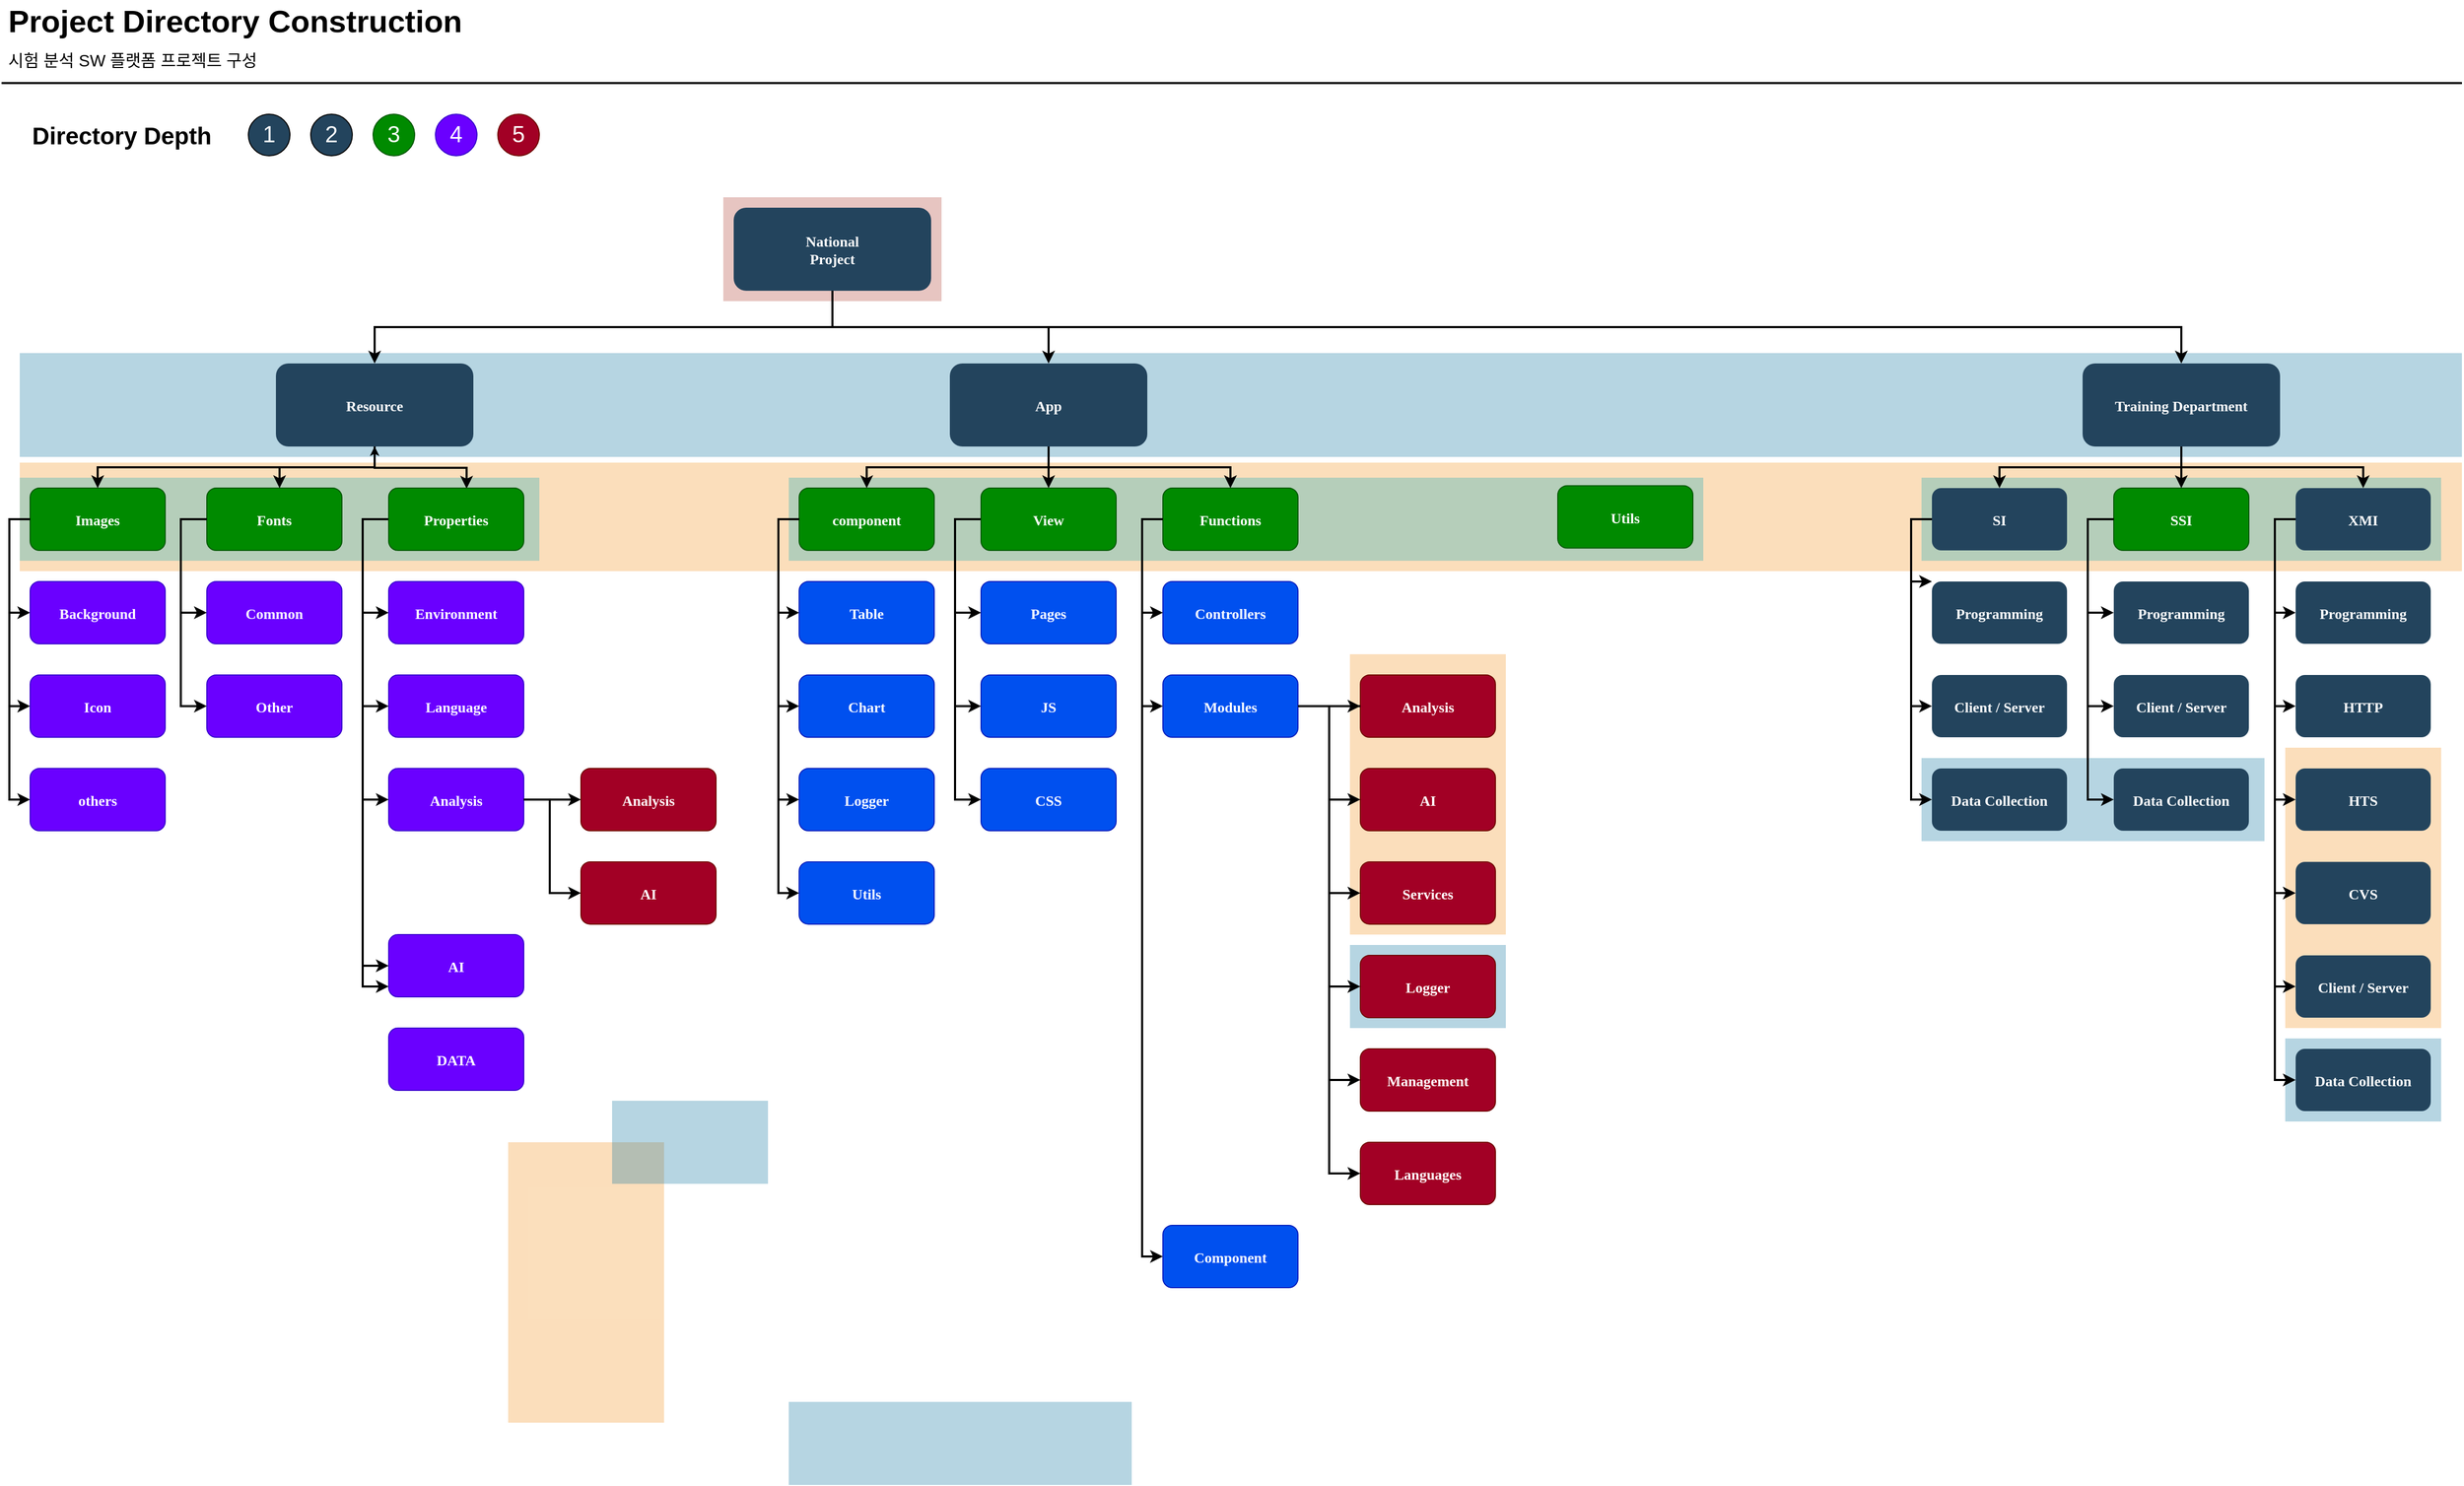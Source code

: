<mxfile version="13.6.6" type="github">
  <diagram name="Page-1" id="2c0d36ab-eaac-3732-788b-9136903baeff">
    <mxGraphModel dx="1673" dy="934" grid="1" gridSize="10" guides="1" tooltips="1" connect="1" arrows="1" fold="1" page="1" pageScale="1.5" pageWidth="1654" pageHeight="1169" background="#ffffff" math="0" shadow="0">
      <root>
        <mxCell id="0" />
        <mxCell id="1" parent="0" />
        <mxCell id="123" value="" style="fillColor=#AE4132;strokeColor=none;opacity=30;" parent="1" vertex="1">
          <mxGeometry x="747" y="210.0" width="210" height="100.0" as="geometry" />
        </mxCell>
        <mxCell id="122" value="" style="fillColor=#10739E;strokeColor=none;opacity=30;" parent="1" vertex="1">
          <mxGeometry x="70" y="360" width="2350" height="100" as="geometry" />
        </mxCell>
        <mxCell id="121" value="" style="fillColor=#F2931E;strokeColor=none;opacity=30;" parent="1" vertex="1">
          <mxGeometry x="2250" y="740" width="150" height="270" as="geometry" />
        </mxCell>
        <mxCell id="119" value="" style="fillColor=#F2931E;strokeColor=none;opacity=30;" parent="1" vertex="1">
          <mxGeometry x="1350" y="650" width="150" height="270" as="geometry" />
        </mxCell>
        <mxCell id="117" value="" style="fillColor=#F2931E;strokeColor=none;opacity=30;" parent="1" vertex="1">
          <mxGeometry x="70" y="465.5" width="2350" height="104.5" as="geometry" />
        </mxCell>
        <mxCell id="116" value="" style="fillColor=#10739E;strokeColor=none;opacity=30;" parent="1" vertex="1">
          <mxGeometry x="2250" y="1020.0" width="150" height="80" as="geometry" />
        </mxCell>
        <mxCell id="115" value="" style="fillColor=#10739E;strokeColor=none;opacity=30;" parent="1" vertex="1">
          <mxGeometry x="1900" y="750" width="330" height="80" as="geometry" />
        </mxCell>
        <mxCell id="114" value="" style="fillColor=#10739E;strokeColor=none;opacity=30;" parent="1" vertex="1">
          <mxGeometry x="1350" y="930.0" width="150" height="80" as="geometry" />
        </mxCell>
        <mxCell id="113" value="" style="fillColor=#10739E;strokeColor=none;opacity=30;" parent="1" vertex="1">
          <mxGeometry x="810" y="1370" width="330.0" height="80" as="geometry" />
        </mxCell>
        <mxCell id="110" value="" style="fillColor=#12AAB5;strokeColor=none;opacity=30;" parent="1" vertex="1">
          <mxGeometry x="1900" y="480.0" width="500" height="80" as="geometry" />
        </mxCell>
        <mxCell id="109" value="" style="fillColor=#12AAB5;strokeColor=none;opacity=30;" parent="1" vertex="1">
          <mxGeometry x="810" y="480" width="880" height="80" as="geometry" />
        </mxCell>
        <mxCell id="2" value="National&#xa;Project" style="rounded=1;gradientColor=none;strokeColor=none;fontStyle=1;fontFamily=Tahoma;fontSize=14;fillColor=#23445D;fontColor=#FFFFFF;" parent="1" vertex="1">
          <mxGeometry x="757" y="220" width="190" height="80" as="geometry" />
        </mxCell>
        <mxCell id="4" value="Training Department" style="rounded=1;gradientColor=none;strokeColor=none;fontColor=#FFFFFF;fontStyle=1;fontFamily=Tahoma;fontSize=14;fillColor=#23445D;" parent="1" vertex="1">
          <mxGeometry x="2055" y="370" width="190" height="80" as="geometry" />
        </mxCell>
        <mxCell id="9" value="" style="edgeStyle=elbowEdgeStyle;elbow=vertical;strokeWidth=2;rounded=0" parent="1" source="2" target="4" edge="1">
          <mxGeometry x="337" y="250" width="100" height="100" as="geometry">
            <mxPoint x="337" y="350" as="sourcePoint" />
            <mxPoint x="437" y="250" as="targetPoint" />
          </mxGeometry>
        </mxCell>
        <mxCell id="12" value="App" style="rounded=1;gradientColor=none;strokeColor=none;fontColor=#FFFFFF;fontStyle=1;fontFamily=Tahoma;fontSize=14;fillColor=#23445D;" parent="1" vertex="1">
          <mxGeometry x="965.0" y="370" width="190" height="80" as="geometry" />
        </mxCell>
        <mxCell id="25" value="component" style="rounded=1;fillColor=#23445D;gradientColor=none;strokeColor=none;fontColor=#FFFFFF;fontStyle=1;fontFamily=Tahoma;fontSize=14" parent="1" vertex="1">
          <mxGeometry x="820" y="490" width="130" height="60" as="geometry" />
        </mxCell>
        <mxCell id="26" value="Table" style="rounded=1;fillColor=#0050ef;strokeColor=#001DBC;fontColor=#ffffff;fontStyle=1;fontFamily=Tahoma;fontSize=14" parent="1" vertex="1">
          <mxGeometry x="820" y="580" width="130" height="60" as="geometry" />
        </mxCell>
        <mxCell id="27" value="Chart" style="rounded=1;fillColor=#0050ef;strokeColor=#001DBC;fontColor=#ffffff;fontStyle=1;fontFamily=Tahoma;fontSize=14" parent="1" vertex="1">
          <mxGeometry x="820" y="670" width="130" height="60" as="geometry" />
        </mxCell>
        <mxCell id="28" value="Logger" style="rounded=1;fillColor=#0050ef;strokeColor=#001DBC;fontColor=#ffffff;fontStyle=1;fontFamily=Tahoma;fontSize=14" parent="1" vertex="1">
          <mxGeometry x="820" y="760" width="130" height="60" as="geometry" />
        </mxCell>
        <mxCell id="29" value="View" style="rounded=1;fillColor=#23445D;gradientColor=none;strokeColor=none;fontColor=#FFFFFF;fontStyle=1;fontFamily=Tahoma;fontSize=14" parent="1" vertex="1">
          <mxGeometry x="995" y="490" width="130" height="60" as="geometry" />
        </mxCell>
        <mxCell id="30" value="Pages" style="rounded=1;fillColor=#0050ef;strokeColor=#001DBC;fontColor=#ffffff;fontStyle=1;fontFamily=Tahoma;fontSize=14" parent="1" vertex="1">
          <mxGeometry x="995" y="580" width="130" height="60" as="geometry" />
        </mxCell>
        <mxCell id="31" value="JS" style="rounded=1;fillColor=#0050ef;strokeColor=#001DBC;fontColor=#ffffff;fontStyle=1;fontFamily=Tahoma;fontSize=14" parent="1" vertex="1">
          <mxGeometry x="995" y="670" width="130" height="60" as="geometry" />
        </mxCell>
        <mxCell id="32" value="CSS" style="rounded=1;fillColor=#0050ef;strokeColor=#001DBC;fontColor=#ffffff;fontStyle=1;fontFamily=Tahoma;fontSize=14" parent="1" vertex="1">
          <mxGeometry x="995" y="760" width="130" height="60" as="geometry" />
        </mxCell>
        <mxCell id="33" value="Functions" style="rounded=1;fillColor=#23445D;gradientColor=none;strokeColor=none;fontColor=#FFFFFF;fontStyle=1;fontFamily=Tahoma;fontSize=14" parent="1" vertex="1">
          <mxGeometry x="1170" y="490" width="130" height="60" as="geometry" />
        </mxCell>
        <mxCell id="34" value="Controllers" style="rounded=1;fillColor=#0050ef;strokeColor=#001DBC;fontColor=#ffffff;fontStyle=1;fontFamily=Tahoma;fontSize=14" parent="1" vertex="1">
          <mxGeometry x="1170" y="580" width="130" height="60" as="geometry" />
        </mxCell>
        <mxCell id="35" value="Modules" style="rounded=1;fillColor=#0050ef;strokeColor=#001DBC;fontColor=#ffffff;fontStyle=1;fontFamily=Tahoma;fontSize=14" parent="1" vertex="1">
          <mxGeometry x="1170" y="670" width="130" height="60" as="geometry" />
        </mxCell>
        <mxCell id="44" value="SI" style="rounded=1;fillColor=#23445D;gradientColor=none;strokeColor=none;fontColor=#FFFFFF;fontStyle=1;fontFamily=Tahoma;fontSize=14" parent="1" vertex="1">
          <mxGeometry x="1910" y="490.0" width="130" height="60" as="geometry" />
        </mxCell>
        <mxCell id="45" value="Programming" style="rounded=1;fillColor=#23445D;gradientColor=none;strokeColor=none;fontColor=#FFFFFF;fontStyle=1;fontFamily=Tahoma;fontSize=14" parent="1" vertex="1">
          <mxGeometry x="1910" y="580" width="130" height="60" as="geometry" />
        </mxCell>
        <mxCell id="46" value="Client / Server" style="rounded=1;fillColor=#23445D;gradientColor=none;strokeColor=none;fontColor=#FFFFFF;fontStyle=1;fontFamily=Tahoma;fontSize=14" parent="1" vertex="1">
          <mxGeometry x="1910" y="670" width="130" height="60" as="geometry" />
        </mxCell>
        <mxCell id="47" value="Data Collection" style="rounded=1;fillColor=#23445D;gradientColor=none;strokeColor=none;fontColor=#FFFFFF;fontStyle=1;fontFamily=Tahoma;fontSize=14" parent="1" vertex="1">
          <mxGeometry x="1910" y="760.0" width="130" height="60" as="geometry" />
        </mxCell>
        <mxCell id="48" value="SSI" style="rounded=1;fillColor=#008a00;strokeColor=#005700;fontColor=#ffffff;fontStyle=1;fontFamily=Tahoma;fontSize=14" parent="1" vertex="1">
          <mxGeometry x="2085" y="490.0" width="130" height="60" as="geometry" />
        </mxCell>
        <mxCell id="49" value="Programming" style="rounded=1;fillColor=#23445D;gradientColor=none;strokeColor=none;fontColor=#FFFFFF;fontStyle=1;fontFamily=Tahoma;fontSize=14" parent="1" vertex="1">
          <mxGeometry x="2085" y="580" width="130" height="60" as="geometry" />
        </mxCell>
        <mxCell id="50" value="Client / Server" style="rounded=1;fillColor=#23445D;gradientColor=none;strokeColor=none;fontColor=#FFFFFF;fontStyle=1;fontFamily=Tahoma;fontSize=14" parent="1" vertex="1">
          <mxGeometry x="2085" y="670" width="130" height="60" as="geometry" />
        </mxCell>
        <mxCell id="51" value="Data Collection" style="rounded=1;fillColor=#23445D;gradientColor=none;strokeColor=none;fontColor=#FFFFFF;fontStyle=1;fontFamily=Tahoma;fontSize=14" parent="1" vertex="1">
          <mxGeometry x="2085" y="760.0" width="130" height="60" as="geometry" />
        </mxCell>
        <mxCell id="52" value="XMI" style="rounded=1;fillColor=#23445D;gradientColor=none;strokeColor=none;fontColor=#FFFFFF;fontStyle=1;fontFamily=Tahoma;fontSize=14" parent="1" vertex="1">
          <mxGeometry x="2260" y="490.0" width="130" height="60" as="geometry" />
        </mxCell>
        <mxCell id="53" value="Programming" style="rounded=1;fillColor=#23445D;gradientColor=none;strokeColor=none;fontColor=#FFFFFF;fontStyle=1;fontFamily=Tahoma;fontSize=14" parent="1" vertex="1">
          <mxGeometry x="2260" y="580" width="130" height="60" as="geometry" />
        </mxCell>
        <mxCell id="54" value="HTTP" style="rounded=1;fillColor=#23445D;gradientColor=none;strokeColor=none;fontColor=#FFFFFF;fontStyle=1;fontFamily=Tahoma;fontSize=14" parent="1" vertex="1">
          <mxGeometry x="2260" y="670" width="130" height="60" as="geometry" />
        </mxCell>
        <mxCell id="55" value="HTS" style="rounded=1;fillColor=#23445D;gradientColor=none;strokeColor=none;fontColor=#FFFFFF;fontStyle=1;fontFamily=Tahoma;fontSize=14" parent="1" vertex="1">
          <mxGeometry x="2260" y="760.0" width="130" height="60" as="geometry" />
        </mxCell>
        <mxCell id="56" value="CVS" style="rounded=1;fillColor=#23445D;gradientColor=none;strokeColor=none;fontColor=#FFFFFF;fontStyle=1;fontFamily=Tahoma;fontSize=14" parent="1" vertex="1">
          <mxGeometry x="2260" y="850.0" width="130" height="60" as="geometry" />
        </mxCell>
        <mxCell id="57" value="Client / Server" style="rounded=1;fillColor=#23445D;gradientColor=none;strokeColor=none;fontColor=#FFFFFF;fontStyle=1;fontFamily=Tahoma;fontSize=14" parent="1" vertex="1">
          <mxGeometry x="2260" y="940.0" width="130" height="60" as="geometry" />
        </mxCell>
        <mxCell id="58" value="Data Collection" style="rounded=1;fillColor=#23445D;gradientColor=none;strokeColor=none;fontColor=#FFFFFF;fontStyle=1;fontFamily=Tahoma;fontSize=14" parent="1" vertex="1">
          <mxGeometry x="2260" y="1030" width="130" height="60" as="geometry" />
        </mxCell>
        <mxCell id="59" value="" style="edgeStyle=elbowEdgeStyle;elbow=vertical;strokeWidth=2;rounded=0" parent="1" source="2" target="12" edge="1">
          <mxGeometry x="347" y="260" width="100" height="100" as="geometry">
            <mxPoint x="862.0" y="310" as="sourcePoint" />
            <mxPoint x="1467.0" y="380" as="targetPoint" />
          </mxGeometry>
        </mxCell>
        <mxCell id="61" value="" style="edgeStyle=elbowEdgeStyle;elbow=vertical;strokeWidth=2;rounded=0;entryX=0.5;entryY=0;entryDx=0;entryDy=0;" parent="1" source="2" target="VNOOyDUHC6UwMGlSPUmM-139" edge="1">
          <mxGeometry x="-23" y="170" width="100" height="100" as="geometry">
            <mxPoint x="-23" y="270" as="sourcePoint" />
            <mxPoint x="202" y="370" as="targetPoint" />
          </mxGeometry>
        </mxCell>
        <mxCell id="71" value="" style="edgeStyle=elbowEdgeStyle;elbow=horizontal;strokeWidth=2;rounded=0" parent="1" source="VNOOyDUHC6UwMGlSPUmM-197" target="27" edge="1">
          <mxGeometry x="380" y="170" width="100" height="100" as="geometry">
            <mxPoint x="380" y="270" as="sourcePoint" />
            <mxPoint x="480" y="170" as="targetPoint" />
            <Array as="points">
              <mxPoint x="800" y="610" />
              <mxPoint x="800" y="630" />
              <mxPoint x="790" y="630" />
              <mxPoint x="800" y="610" />
            </Array>
          </mxGeometry>
        </mxCell>
        <mxCell id="72" value="" style="edgeStyle=elbowEdgeStyle;elbow=horizontal;strokeWidth=2;rounded=0" parent="1" source="25" target="28" edge="1">
          <mxGeometry x="380" y="170" width="100" height="100" as="geometry">
            <mxPoint x="380" y="270" as="sourcePoint" />
            <mxPoint x="480" y="170" as="targetPoint" />
            <Array as="points">
              <mxPoint x="800" y="660" />
              <mxPoint x="800" y="650" />
            </Array>
          </mxGeometry>
        </mxCell>
        <mxCell id="73" value="" style="edgeStyle=elbowEdgeStyle;elbow=horizontal;strokeWidth=2;rounded=0" parent="1" source="29" target="30" edge="1">
          <mxGeometry x="380" y="170" width="100" height="100" as="geometry">
            <mxPoint x="380" y="270" as="sourcePoint" />
            <mxPoint x="480" y="170" as="targetPoint" />
            <Array as="points">
              <mxPoint x="970" y="570" />
            </Array>
          </mxGeometry>
        </mxCell>
        <mxCell id="74" value="" style="edgeStyle=elbowEdgeStyle;elbow=horizontal;strokeWidth=2;rounded=0" parent="1" source="29" target="31" edge="1">
          <mxGeometry x="380" y="170" width="100" height="100" as="geometry">
            <mxPoint x="380" y="270" as="sourcePoint" />
            <mxPoint x="480" y="170" as="targetPoint" />
            <Array as="points">
              <mxPoint x="970" y="610" />
            </Array>
          </mxGeometry>
        </mxCell>
        <mxCell id="75" value="" style="edgeStyle=elbowEdgeStyle;elbow=horizontal;strokeWidth=2;rounded=0" parent="1" source="29" target="32" edge="1">
          <mxGeometry x="380" y="170" width="100" height="100" as="geometry">
            <mxPoint x="380" y="270" as="sourcePoint" />
            <mxPoint x="480" y="170" as="targetPoint" />
            <Array as="points">
              <mxPoint x="970" y="650" />
            </Array>
          </mxGeometry>
        </mxCell>
        <mxCell id="76" value="" style="edgeStyle=elbowEdgeStyle;elbow=horizontal;strokeWidth=2;rounded=0" parent="1" source="33" target="34" edge="1">
          <mxGeometry x="380" y="170" width="100" height="100" as="geometry">
            <mxPoint x="380" y="270" as="sourcePoint" />
            <mxPoint x="480" y="170" as="targetPoint" />
            <Array as="points">
              <mxPoint x="1150" y="570" />
            </Array>
          </mxGeometry>
        </mxCell>
        <mxCell id="77" value="" style="edgeStyle=elbowEdgeStyle;elbow=horizontal;strokeWidth=2;rounded=0" parent="1" source="33" target="35" edge="1">
          <mxGeometry x="380" y="170" width="100" height="100" as="geometry">
            <mxPoint x="380" y="270" as="sourcePoint" />
            <mxPoint x="480" y="170" as="targetPoint" />
            <Array as="points">
              <mxPoint x="1150" y="610" />
            </Array>
          </mxGeometry>
        </mxCell>
        <mxCell id="84" value="" style="edgeStyle=elbowEdgeStyle;elbow=horizontal;strokeWidth=2;rounded=0" parent="1" source="44" target="45" edge="1">
          <mxGeometry x="670" y="170" width="100" height="100" as="geometry">
            <mxPoint x="670" y="270" as="sourcePoint" />
            <mxPoint x="770" y="170" as="targetPoint" />
            <Array as="points">
              <mxPoint x="1890" y="580" />
            </Array>
          </mxGeometry>
        </mxCell>
        <mxCell id="85" value="" style="edgeStyle=elbowEdgeStyle;elbow=horizontal;strokeWidth=2;rounded=0" parent="1" source="44" target="46" edge="1">
          <mxGeometry x="670" y="170" width="100" height="100" as="geometry">
            <mxPoint x="670" y="270" as="sourcePoint" />
            <mxPoint x="770" y="170" as="targetPoint" />
            <Array as="points">
              <mxPoint x="1890" y="610" />
            </Array>
          </mxGeometry>
        </mxCell>
        <mxCell id="86" value="" style="edgeStyle=elbowEdgeStyle;elbow=horizontal;strokeWidth=2;rounded=0" parent="1" source="44" target="47" edge="1">
          <mxGeometry x="670" y="170" width="100" height="100" as="geometry">
            <mxPoint x="670" y="270" as="sourcePoint" />
            <mxPoint x="770" y="170" as="targetPoint" />
            <Array as="points">
              <mxPoint x="1890" y="660" />
            </Array>
          </mxGeometry>
        </mxCell>
        <mxCell id="87" value="" style="edgeStyle=elbowEdgeStyle;elbow=horizontal;strokeWidth=2;rounded=0" parent="1" source="48" target="49" edge="1">
          <mxGeometry x="670" y="170" width="100" height="100" as="geometry">
            <mxPoint x="670" y="270" as="sourcePoint" />
            <mxPoint x="770" y="170" as="targetPoint" />
            <Array as="points">
              <mxPoint x="2060" y="570" />
            </Array>
          </mxGeometry>
        </mxCell>
        <mxCell id="88" value="" style="edgeStyle=elbowEdgeStyle;elbow=horizontal;strokeWidth=2;rounded=0" parent="1" source="48" target="50" edge="1">
          <mxGeometry x="670" y="170" width="100" height="100" as="geometry">
            <mxPoint x="670" y="270" as="sourcePoint" />
            <mxPoint x="770" y="170" as="targetPoint" />
            <Array as="points">
              <mxPoint x="2060" y="630" />
            </Array>
          </mxGeometry>
        </mxCell>
        <mxCell id="89" value="" style="edgeStyle=elbowEdgeStyle;elbow=horizontal;strokeWidth=2;rounded=0" parent="1" source="48" target="51" edge="1">
          <mxGeometry x="670" y="170" width="100" height="100" as="geometry">
            <mxPoint x="670" y="270" as="sourcePoint" />
            <mxPoint x="770" y="170" as="targetPoint" />
            <Array as="points">
              <mxPoint x="2060" y="660" />
            </Array>
          </mxGeometry>
        </mxCell>
        <mxCell id="90" value="" style="edgeStyle=elbowEdgeStyle;elbow=horizontal;strokeWidth=2;rounded=0" parent="1" source="52" target="53" edge="1">
          <mxGeometry x="670" y="170" width="100" height="100" as="geometry">
            <mxPoint x="670" y="270" as="sourcePoint" />
            <mxPoint x="770" y="170" as="targetPoint" />
            <Array as="points">
              <mxPoint x="2240" y="570" />
            </Array>
          </mxGeometry>
        </mxCell>
        <mxCell id="91" value="" style="edgeStyle=elbowEdgeStyle;elbow=horizontal;strokeWidth=2;rounded=0" parent="1" source="52" target="54" edge="1">
          <mxGeometry x="670" y="170" width="100" height="100" as="geometry">
            <mxPoint x="670" y="270" as="sourcePoint" />
            <mxPoint x="770" y="170" as="targetPoint" />
            <Array as="points">
              <mxPoint x="2240" y="610" />
            </Array>
          </mxGeometry>
        </mxCell>
        <mxCell id="92" value="" style="edgeStyle=elbowEdgeStyle;elbow=horizontal;strokeWidth=2;rounded=0" parent="1" source="52" target="55" edge="1">
          <mxGeometry x="670" y="170" width="100" height="100" as="geometry">
            <mxPoint x="670" y="270" as="sourcePoint" />
            <mxPoint x="770" y="170" as="targetPoint" />
            <Array as="points">
              <mxPoint x="2240" y="660" />
            </Array>
          </mxGeometry>
        </mxCell>
        <mxCell id="93" value="" style="edgeStyle=elbowEdgeStyle;elbow=horizontal;strokeWidth=2;rounded=0" parent="1" source="52" target="56" edge="1">
          <mxGeometry x="670" y="170" width="100" height="100" as="geometry">
            <mxPoint x="670" y="270" as="sourcePoint" />
            <mxPoint x="770" y="170" as="targetPoint" />
            <Array as="points">
              <mxPoint x="2240" y="710" />
            </Array>
          </mxGeometry>
        </mxCell>
        <mxCell id="94" value="" style="edgeStyle=elbowEdgeStyle;elbow=horizontal;strokeWidth=2;rounded=0" parent="1" source="52" target="57" edge="1">
          <mxGeometry x="670" y="170" width="100" height="100" as="geometry">
            <mxPoint x="670" y="270" as="sourcePoint" />
            <mxPoint x="770" y="170" as="targetPoint" />
            <Array as="points">
              <mxPoint x="2240" y="760" />
            </Array>
          </mxGeometry>
        </mxCell>
        <mxCell id="95" value="" style="edgeStyle=elbowEdgeStyle;elbow=horizontal;strokeWidth=2;rounded=0" parent="1" source="52" target="58" edge="1">
          <mxGeometry x="670" y="170" width="100" height="100" as="geometry">
            <mxPoint x="670" y="270" as="sourcePoint" />
            <mxPoint x="770" y="170" as="targetPoint" />
            <Array as="points">
              <mxPoint x="2240" y="800" />
            </Array>
          </mxGeometry>
        </mxCell>
        <mxCell id="100" value="" style="edgeStyle=elbowEdgeStyle;elbow=vertical;strokeWidth=2;rounded=0" parent="1" source="12" target="25" edge="1">
          <mxGeometry x="380" y="170" width="100" height="100" as="geometry">
            <mxPoint x="380" y="270" as="sourcePoint" />
            <mxPoint x="480" y="170" as="targetPoint" />
          </mxGeometry>
        </mxCell>
        <mxCell id="101" value="" style="edgeStyle=elbowEdgeStyle;elbow=vertical;strokeWidth=2;rounded=0" parent="1" source="12" target="29" edge="1">
          <mxGeometry x="380" y="170" width="100" height="100" as="geometry">
            <mxPoint x="380" y="270" as="sourcePoint" />
            <mxPoint x="480" y="170" as="targetPoint" />
          </mxGeometry>
        </mxCell>
        <mxCell id="102" value="" style="edgeStyle=elbowEdgeStyle;elbow=vertical;strokeWidth=2;rounded=0" parent="1" source="12" target="33" edge="1">
          <mxGeometry x="380" y="170" width="100" height="100" as="geometry">
            <mxPoint x="380" y="270" as="sourcePoint" />
            <mxPoint x="480" y="170" as="targetPoint" />
          </mxGeometry>
        </mxCell>
        <mxCell id="104" value="" style="edgeStyle=elbowEdgeStyle;elbow=vertical;strokeWidth=2;rounded=0" parent="1" source="4" target="48" edge="1">
          <mxGeometry x="670" y="170" width="100" height="100" as="geometry">
            <mxPoint x="670" y="270" as="sourcePoint" />
            <mxPoint x="770" y="170" as="targetPoint" />
          </mxGeometry>
        </mxCell>
        <mxCell id="105" value="" style="edgeStyle=elbowEdgeStyle;elbow=vertical;strokeWidth=2;rounded=0" parent="1" source="4" target="44" edge="1">
          <mxGeometry x="670" y="170" width="100" height="100" as="geometry">
            <mxPoint x="670" y="270" as="sourcePoint" />
            <mxPoint x="770" y="170" as="targetPoint" />
          </mxGeometry>
        </mxCell>
        <mxCell id="106" value="" style="edgeStyle=elbowEdgeStyle;elbow=vertical;strokeWidth=2;rounded=0" parent="1" source="4" target="52" edge="1">
          <mxGeometry x="670" y="170" width="100" height="100" as="geometry">
            <mxPoint x="670" y="270" as="sourcePoint" />
            <mxPoint x="770" y="170" as="targetPoint" />
          </mxGeometry>
        </mxCell>
        <mxCell id="pixhOsrh7slj3E2B8Isp-123" value="Project Directory Construction" style="text;html=1;resizable=0;points=[];autosize=1;align=left;verticalAlign=top;spacingTop=-4;fontSize=30;fontStyle=1" parent="1" vertex="1">
          <mxGeometry x="56.5" y="20" width="450" height="40" as="geometry" />
        </mxCell>
        <mxCell id="pixhOsrh7slj3E2B8Isp-124" value="시험 분석 SW 플랫폼 프로젝트 구성" style="text;html=1;resizable=0;points=[];autosize=1;align=left;verticalAlign=top;spacingTop=-4;fontSize=16;" parent="1" vertex="1">
          <mxGeometry x="56.5" y="65.5" width="270" height="20" as="geometry" />
        </mxCell>
        <mxCell id="pixhOsrh7slj3E2B8Isp-125" value="" style="line;strokeWidth=2;html=1;fontSize=14;" parent="1" vertex="1">
          <mxGeometry x="52.5" y="95" width="2367.5" height="10" as="geometry" />
        </mxCell>
        <mxCell id="VNOOyDUHC6UwMGlSPUmM-135" value="" style="fillColor=#F2931E;strokeColor=none;opacity=30;" vertex="1" parent="1">
          <mxGeometry x="540" y="1120" width="150" height="270" as="geometry" />
        </mxCell>
        <mxCell id="VNOOyDUHC6UwMGlSPUmM-136" value="" style="fillColor=#10739E;strokeColor=none;opacity=30;" vertex="1" parent="1">
          <mxGeometry x="640" y="1080" width="150" height="80" as="geometry" />
        </mxCell>
        <mxCell id="VNOOyDUHC6UwMGlSPUmM-170" value="" style="edgeStyle=orthogonalEdgeStyle;rounded=0;orthogonalLoop=1;jettySize=auto;html=1;fontSize=22;exitX=0.5;exitY=0;exitDx=0;exitDy=0;" edge="1" parent="1" target="VNOOyDUHC6UwMGlSPUmM-139">
          <mxGeometry relative="1" as="geometry">
            <mxPoint x="320" y="490" as="sourcePoint" />
          </mxGeometry>
        </mxCell>
        <mxCell id="VNOOyDUHC6UwMGlSPUmM-138" value="" style="fillColor=#12AAB5;strokeColor=none;opacity=30;" vertex="1" parent="1">
          <mxGeometry x="70" y="480" width="500" height="80" as="geometry" />
        </mxCell>
        <mxCell id="VNOOyDUHC6UwMGlSPUmM-139" value="Resource" style="rounded=1;gradientColor=none;strokeColor=none;fontColor=#FFFFFF;fontStyle=1;fontFamily=Tahoma;fontSize=14;fillColor=#23445D;" vertex="1" parent="1">
          <mxGeometry x="316.5" y="370" width="190" height="80" as="geometry" />
        </mxCell>
        <mxCell id="VNOOyDUHC6UwMGlSPUmM-140" value="Images" style="rounded=1;fillColor=#008a00;strokeColor=#005700;fontColor=#ffffff;fontStyle=1;fontFamily=Tahoma;fontSize=14" vertex="1" parent="1">
          <mxGeometry x="80" y="490" width="130" height="60" as="geometry" />
        </mxCell>
        <mxCell id="VNOOyDUHC6UwMGlSPUmM-141" value="BG" style="rounded=1;fillColor=#23445D;gradientColor=none;strokeColor=none;fontColor=#FFFFFF;fontStyle=1;fontFamily=Tahoma;fontSize=14" vertex="1" parent="1">
          <mxGeometry x="80" y="580" width="130" height="60" as="geometry" />
        </mxCell>
        <mxCell id="VNOOyDUHC6UwMGlSPUmM-142" value="Icon" style="rounded=1;fillColor=#23445D;gradientColor=none;strokeColor=none;fontColor=#FFFFFF;fontStyle=1;fontFamily=Tahoma;fontSize=14" vertex="1" parent="1">
          <mxGeometry x="80" y="670" width="130" height="60" as="geometry" />
        </mxCell>
        <mxCell id="VNOOyDUHC6UwMGlSPUmM-143" value="Data Collection" style="rounded=1;fillColor=#23445D;gradientColor=none;strokeColor=none;fontColor=#FFFFFF;fontStyle=1;fontFamily=Tahoma;fontSize=14" vertex="1" parent="1">
          <mxGeometry x="80" y="760" width="130" height="60" as="geometry" />
        </mxCell>
        <mxCell id="VNOOyDUHC6UwMGlSPUmM-148" value="Others" style="rounded=1;fillColor=#23445D;gradientColor=none;strokeColor=none;fontColor=#FFFFFF;fontStyle=1;fontFamily=Tahoma;fontSize=14" vertex="1" parent="1">
          <mxGeometry x="250" y="490" width="130" height="60" as="geometry" />
        </mxCell>
        <mxCell id="VNOOyDUHC6UwMGlSPUmM-149" value="Common" style="rounded=1;fillColor=#6a00ff;strokeColor=#3700CC;fontColor=#ffffff;fontStyle=1;fontFamily=Tahoma;fontSize=14" vertex="1" parent="1">
          <mxGeometry x="250" y="580" width="130" height="60" as="geometry" />
        </mxCell>
        <mxCell id="VNOOyDUHC6UwMGlSPUmM-150" value="Other" style="rounded=1;fillColor=#6a00ff;strokeColor=#3700CC;fontColor=#ffffff;fontStyle=1;fontFamily=Tahoma;fontSize=14" vertex="1" parent="1">
          <mxGeometry x="250" y="670" width="130" height="60" as="geometry" />
        </mxCell>
        <mxCell id="VNOOyDUHC6UwMGlSPUmM-155" value="" style="edgeStyle=elbowEdgeStyle;elbow=horizontal;strokeWidth=2;rounded=0" edge="1" parent="1" source="VNOOyDUHC6UwMGlSPUmM-140" target="VNOOyDUHC6UwMGlSPUmM-141">
          <mxGeometry x="-360" y="170" width="100" height="100" as="geometry">
            <mxPoint x="-360" y="270" as="sourcePoint" />
            <mxPoint x="-260" y="170" as="targetPoint" />
            <Array as="points">
              <mxPoint x="60" y="570" />
            </Array>
          </mxGeometry>
        </mxCell>
        <mxCell id="VNOOyDUHC6UwMGlSPUmM-156" value="" style="edgeStyle=elbowEdgeStyle;elbow=horizontal;strokeWidth=2;rounded=0" edge="1" parent="1" source="VNOOyDUHC6UwMGlSPUmM-140" target="VNOOyDUHC6UwMGlSPUmM-142">
          <mxGeometry x="-360" y="170" width="100" height="100" as="geometry">
            <mxPoint x="-360" y="270" as="sourcePoint" />
            <mxPoint x="-260" y="170" as="targetPoint" />
            <Array as="points">
              <mxPoint x="60" y="610" />
            </Array>
          </mxGeometry>
        </mxCell>
        <mxCell id="VNOOyDUHC6UwMGlSPUmM-157" value="" style="edgeStyle=elbowEdgeStyle;elbow=horizontal;strokeWidth=2;rounded=0" edge="1" parent="1" source="VNOOyDUHC6UwMGlSPUmM-140" target="VNOOyDUHC6UwMGlSPUmM-143">
          <mxGeometry x="-360" y="170" width="100" height="100" as="geometry">
            <mxPoint x="-360" y="270" as="sourcePoint" />
            <mxPoint x="-260" y="170" as="targetPoint" />
            <Array as="points">
              <mxPoint x="60" y="650" />
            </Array>
          </mxGeometry>
        </mxCell>
        <mxCell id="VNOOyDUHC6UwMGlSPUmM-167" value="" style="edgeStyle=elbowEdgeStyle;elbow=vertical;strokeWidth=2;rounded=0" edge="1" parent="1" source="VNOOyDUHC6UwMGlSPUmM-139" target="VNOOyDUHC6UwMGlSPUmM-140">
          <mxGeometry x="-360" y="170" width="100" height="100" as="geometry">
            <mxPoint x="-360" y="270" as="sourcePoint" />
            <mxPoint x="-260" y="170" as="targetPoint" />
          </mxGeometry>
        </mxCell>
        <mxCell id="VNOOyDUHC6UwMGlSPUmM-168" value="" style="edgeStyle=elbowEdgeStyle;elbow=vertical;strokeWidth=2;rounded=0" edge="1" parent="1" source="VNOOyDUHC6UwMGlSPUmM-139">
          <mxGeometry x="-360" y="170" width="100" height="100" as="geometry">
            <mxPoint x="-360" y="270" as="sourcePoint" />
            <mxPoint x="320" y="490" as="targetPoint" />
          </mxGeometry>
        </mxCell>
        <mxCell id="VNOOyDUHC6UwMGlSPUmM-169" value="" style="edgeStyle=elbowEdgeStyle;elbow=vertical;strokeWidth=2;rounded=0" edge="1" parent="1" source="VNOOyDUHC6UwMGlSPUmM-139">
          <mxGeometry x="-360" y="170" width="100" height="100" as="geometry">
            <mxPoint x="-360" y="270" as="sourcePoint" />
            <mxPoint x="500" y="490.5" as="targetPoint" />
          </mxGeometry>
        </mxCell>
        <mxCell id="VNOOyDUHC6UwMGlSPUmM-171" value="Background" style="rounded=1;fillColor=#6a00ff;strokeColor=#3700CC;fontStyle=1;fontFamily=Tahoma;fontSize=14;fontColor=#ffffff;" vertex="1" parent="1">
          <mxGeometry x="80" y="580" width="130" height="60" as="geometry" />
        </mxCell>
        <mxCell id="VNOOyDUHC6UwMGlSPUmM-172" value="Icon" style="rounded=1;fillColor=#6a00ff;strokeColor=#3700CC;fontStyle=1;fontFamily=Tahoma;fontSize=14;fontColor=#ffffff;" vertex="1" parent="1">
          <mxGeometry x="80" y="670" width="130" height="60" as="geometry" />
        </mxCell>
        <mxCell id="VNOOyDUHC6UwMGlSPUmM-173" value="others" style="rounded=1;fillColor=#6a00ff;strokeColor=#3700CC;fontStyle=1;fontFamily=Tahoma;fontSize=14;fontColor=#ffffff;" vertex="1" parent="1">
          <mxGeometry x="80" y="760" width="130" height="60" as="geometry" />
        </mxCell>
        <mxCell id="VNOOyDUHC6UwMGlSPUmM-177" value="Properties" style="rounded=1;fillColor=#23445D;gradientColor=none;strokeColor=none;fontColor=#FFFFFF;fontStyle=1;fontFamily=Tahoma;fontSize=14" vertex="1" parent="1">
          <mxGeometry x="425" y="490" width="130" height="60" as="geometry" />
        </mxCell>
        <mxCell id="VNOOyDUHC6UwMGlSPUmM-178" value="Environment" style="rounded=1;fillColor=#6a00ff;strokeColor=#3700CC;fontStyle=1;fontFamily=Tahoma;fontSize=14;fontColor=#ffffff;" vertex="1" parent="1">
          <mxGeometry x="425" y="580" width="130" height="60" as="geometry" />
        </mxCell>
        <mxCell id="VNOOyDUHC6UwMGlSPUmM-179" value="Language" style="rounded=1;fillColor=#6a00ff;strokeColor=#3700CC;fontStyle=1;fontFamily=Tahoma;fontSize=14;fontColor=#ffffff;" vertex="1" parent="1">
          <mxGeometry x="425" y="670" width="130" height="60" as="geometry" />
        </mxCell>
        <mxCell id="VNOOyDUHC6UwMGlSPUmM-180" value="Analysis" style="rounded=1;fillColor=#6a00ff;strokeColor=#3700CC;fontColor=#ffffff;fontStyle=1;fontFamily=Tahoma;fontSize=14" vertex="1" parent="1">
          <mxGeometry x="425" y="760" width="130" height="60" as="geometry" />
        </mxCell>
        <mxCell id="VNOOyDUHC6UwMGlSPUmM-181" value="" style="edgeStyle=elbowEdgeStyle;elbow=horizontal;strokeWidth=2;rounded=0" edge="1" parent="1" source="VNOOyDUHC6UwMGlSPUmM-177" target="VNOOyDUHC6UwMGlSPUmM-178">
          <mxGeometry x="-190" y="170" width="100" height="100" as="geometry">
            <mxPoint x="-190" y="270" as="sourcePoint" />
            <mxPoint x="-90" y="170" as="targetPoint" />
            <Array as="points">
              <mxPoint x="400" y="570" />
            </Array>
          </mxGeometry>
        </mxCell>
        <mxCell id="VNOOyDUHC6UwMGlSPUmM-182" value="" style="edgeStyle=elbowEdgeStyle;elbow=horizontal;strokeWidth=2;rounded=0" edge="1" parent="1" source="VNOOyDUHC6UwMGlSPUmM-177" target="VNOOyDUHC6UwMGlSPUmM-179">
          <mxGeometry x="-190" y="170" width="100" height="100" as="geometry">
            <mxPoint x="-190" y="270" as="sourcePoint" />
            <mxPoint x="-90" y="170" as="targetPoint" />
            <Array as="points">
              <mxPoint x="400" y="610" />
            </Array>
          </mxGeometry>
        </mxCell>
        <mxCell id="VNOOyDUHC6UwMGlSPUmM-183" value="" style="edgeStyle=elbowEdgeStyle;elbow=horizontal;strokeWidth=2;rounded=0" edge="1" parent="1" source="VNOOyDUHC6UwMGlSPUmM-177" target="VNOOyDUHC6UwMGlSPUmM-180">
          <mxGeometry x="-190" y="170" width="100" height="100" as="geometry">
            <mxPoint x="-190" y="270" as="sourcePoint" />
            <mxPoint x="-90" y="170" as="targetPoint" />
            <Array as="points">
              <mxPoint x="400" y="650" />
            </Array>
          </mxGeometry>
        </mxCell>
        <mxCell id="VNOOyDUHC6UwMGlSPUmM-184" value="AI" style="rounded=1;fillColor=#6a00ff;strokeColor=#3700CC;fontColor=#ffffff;fontStyle=1;fontFamily=Tahoma;fontSize=14" vertex="1" parent="1">
          <mxGeometry x="425" y="920" width="130" height="60" as="geometry" />
        </mxCell>
        <mxCell id="VNOOyDUHC6UwMGlSPUmM-185" value="" style="edgeStyle=elbowEdgeStyle;elbow=horizontal;strokeWidth=2;rounded=0;exitX=0;exitY=0.5;exitDx=0;exitDy=0;entryX=0;entryY=0.5;entryDx=0;entryDy=0;" edge="1" parent="1" source="VNOOyDUHC6UwMGlSPUmM-177" target="VNOOyDUHC6UwMGlSPUmM-184">
          <mxGeometry x="-180" y="180" width="100" height="100" as="geometry">
            <mxPoint x="435" y="530" as="sourcePoint" />
            <mxPoint x="435" y="800" as="targetPoint" />
            <Array as="points">
              <mxPoint x="400" y="814.5" />
              <mxPoint x="410" y="660" />
            </Array>
          </mxGeometry>
        </mxCell>
        <mxCell id="VNOOyDUHC6UwMGlSPUmM-186" value="Analysis" style="rounded=1;fillColor=#a20025;strokeColor=#6F0000;fontColor=#ffffff;fontStyle=1;fontFamily=Tahoma;fontSize=14" vertex="1" parent="1">
          <mxGeometry x="1360" y="670" width="130" height="60" as="geometry" />
        </mxCell>
        <mxCell id="VNOOyDUHC6UwMGlSPUmM-187" value="AI" style="rounded=1;fillColor=#a20025;strokeColor=#6F0000;fontColor=#ffffff;fontStyle=1;fontFamily=Tahoma;fontSize=14" vertex="1" parent="1">
          <mxGeometry x="1360" y="760" width="130" height="60" as="geometry" />
        </mxCell>
        <mxCell id="VNOOyDUHC6UwMGlSPUmM-188" value="Services" style="rounded=1;fillColor=#a20025;strokeColor=#6F0000;fontColor=#ffffff;fontStyle=1;fontFamily=Tahoma;fontSize=14" vertex="1" parent="1">
          <mxGeometry x="1360" y="850" width="130" height="60" as="geometry" />
        </mxCell>
        <mxCell id="VNOOyDUHC6UwMGlSPUmM-189" value="Logger" style="rounded=1;fillColor=#a20025;strokeColor=#6F0000;fontColor=#ffffff;fontStyle=1;fontFamily=Tahoma;fontSize=14" vertex="1" parent="1">
          <mxGeometry x="1360" y="940" width="130" height="60" as="geometry" />
        </mxCell>
        <mxCell id="VNOOyDUHC6UwMGlSPUmM-190" value="" style="edgeStyle=elbowEdgeStyle;elbow=horizontal;strokeWidth=2;rounded=0;exitX=0;exitY=0.5;exitDx=0;exitDy=0;entryX=0;entryY=0.5;entryDx=0;entryDy=0;" edge="1" parent="1" source="VNOOyDUHC6UwMGlSPUmM-186" target="VNOOyDUHC6UwMGlSPUmM-187">
          <mxGeometry x="540" y="364.5" width="100" height="100" as="geometry">
            <mxPoint x="1330.0" y="714.5" as="sourcePoint" />
            <mxPoint x="1330.0" y="894.5" as="targetPoint" />
            <Array as="points">
              <mxPoint x="1330" y="794.5" />
            </Array>
          </mxGeometry>
        </mxCell>
        <mxCell id="VNOOyDUHC6UwMGlSPUmM-192" value="" style="edgeStyle=elbowEdgeStyle;elbow=horizontal;strokeWidth=2;rounded=0;exitX=0;exitY=0.5;exitDx=0;exitDy=0;entryX=0;entryY=0.5;entryDx=0;entryDy=0;" edge="1" parent="1" source="VNOOyDUHC6UwMGlSPUmM-186" target="VNOOyDUHC6UwMGlSPUmM-188">
          <mxGeometry x="550" y="374.5" width="100" height="100" as="geometry">
            <mxPoint x="1370.0" y="710" as="sourcePoint" />
            <mxPoint x="1370.0" y="800" as="targetPoint" />
            <Array as="points">
              <mxPoint x="1330" y="814.5" />
              <mxPoint x="1340" y="804.5" />
            </Array>
          </mxGeometry>
        </mxCell>
        <mxCell id="VNOOyDUHC6UwMGlSPUmM-193" value="" style="edgeStyle=elbowEdgeStyle;elbow=horizontal;strokeWidth=2;rounded=0;exitX=0;exitY=0.5;exitDx=0;exitDy=0;entryX=0;entryY=0.5;entryDx=0;entryDy=0;" edge="1" parent="1" source="VNOOyDUHC6UwMGlSPUmM-177">
          <mxGeometry x="-180" y="270" width="100" height="100" as="geometry">
            <mxPoint x="425" y="610" as="sourcePoint" />
            <mxPoint x="425" y="970" as="targetPoint" />
            <Array as="points">
              <mxPoint x="400" y="904.5" />
              <mxPoint x="410" y="750" />
            </Array>
          </mxGeometry>
        </mxCell>
        <mxCell id="VNOOyDUHC6UwMGlSPUmM-194" value="DATA" style="rounded=1;fillColor=#6a00ff;strokeColor=#3700CC;fontColor=#ffffff;fontStyle=1;fontFamily=Tahoma;fontSize=14" vertex="1" parent="1">
          <mxGeometry x="425" y="1010" width="130" height="60" as="geometry" />
        </mxCell>
        <mxCell id="VNOOyDUHC6UwMGlSPUmM-195" value="Fonts" style="rounded=1;fillColor=#008a00;strokeColor=#005700;fontColor=#ffffff;fontStyle=1;fontFamily=Tahoma;fontSize=14" vertex="1" parent="1">
          <mxGeometry x="250" y="490" width="130" height="60" as="geometry" />
        </mxCell>
        <mxCell id="VNOOyDUHC6UwMGlSPUmM-196" value="Properties" style="rounded=1;fillColor=#008a00;strokeColor=#005700;fontColor=#ffffff;fontStyle=1;fontFamily=Tahoma;fontSize=14" vertex="1" parent="1">
          <mxGeometry x="425" y="490" width="130" height="60" as="geometry" />
        </mxCell>
        <mxCell id="VNOOyDUHC6UwMGlSPUmM-197" value="component" style="rounded=1;fillColor=#008a00;strokeColor=#005700;fontColor=#ffffff;fontStyle=1;fontFamily=Tahoma;fontSize=14" vertex="1" parent="1">
          <mxGeometry x="820" y="490" width="130" height="60" as="geometry" />
        </mxCell>
        <mxCell id="VNOOyDUHC6UwMGlSPUmM-198" value="View" style="rounded=1;fillColor=#008a00;strokeColor=#005700;fontColor=#ffffff;fontStyle=1;fontFamily=Tahoma;fontSize=14" vertex="1" parent="1">
          <mxGeometry x="995" y="490" width="130" height="60" as="geometry" />
        </mxCell>
        <mxCell id="VNOOyDUHC6UwMGlSPUmM-199" value="Functions" style="rounded=1;fillColor=#008a00;strokeColor=#005700;fontColor=#ffffff;fontStyle=1;fontFamily=Tahoma;fontSize=14" vertex="1" parent="1">
          <mxGeometry x="1170" y="490" width="130" height="60" as="geometry" />
        </mxCell>
        <mxCell id="VNOOyDUHC6UwMGlSPUmM-200" value="Component" style="rounded=1;fillColor=#0050ef;strokeColor=#001DBC;fontColor=#ffffff;fontStyle=1;fontFamily=Tahoma;fontSize=14" vertex="1" parent="1">
          <mxGeometry x="1170" y="1200" width="130" height="60" as="geometry" />
        </mxCell>
        <mxCell id="VNOOyDUHC6UwMGlSPUmM-201" value="" style="edgeStyle=elbowEdgeStyle;elbow=horizontal;strokeWidth=2;rounded=0;exitX=0;exitY=0.5;exitDx=0;exitDy=0;entryX=0;entryY=0.5;entryDx=0;entryDy=0;" edge="1" parent="1" source="VNOOyDUHC6UwMGlSPUmM-199" target="VNOOyDUHC6UwMGlSPUmM-200">
          <mxGeometry x="390" y="180" width="100" height="100" as="geometry">
            <mxPoint x="1180.0" y="530" as="sourcePoint" />
            <mxPoint x="1180.0" y="710" as="targetPoint" />
            <Array as="points">
              <mxPoint x="1150" y="784.5" />
            </Array>
          </mxGeometry>
        </mxCell>
        <mxCell id="VNOOyDUHC6UwMGlSPUmM-202" value="1" style="ellipse;whiteSpace=wrap;html=1;aspect=fixed;fontSize=22;fillColor=#23445D;fontColor=#FFFFFF;" vertex="1" parent="1">
          <mxGeometry x="290" y="130" width="40" height="40" as="geometry" />
        </mxCell>
        <mxCell id="VNOOyDUHC6UwMGlSPUmM-203" value="2&lt;span style=&quot;font-family: monospace; font-size: 0px;&quot;&gt;%3CmxGraphModel%3E%3Croot%3E%3CmxCell%20id%3D%220%22%2F%3E%3CmxCell%20id%3D%221%22%20parent%3D%220%22%2F%3E%3CmxCell%20id%3D%222%22%20value%3D%221%22%20style%3D%22ellipse%3BwhiteSpace%3Dwrap%3Bhtml%3D1%3Baspect%3Dfixed%3BfontSize%3D22%3B%22%20vertex%3D%221%22%20parent%3D%221%22%3E%3CmxGeometry%20x%3D%22105%22%20y%3D%22140%22%20width%3D%2240%22%20height%3D%2240%22%20as%3D%22geometry%22%2F%3E%3C%2FmxCell%3E%3C%2Froot%3E%3C%2FmxGraphModel%3E&lt;/span&gt;" style="ellipse;whiteSpace=wrap;html=1;aspect=fixed;fontSize=22;fillColor=#23445D;fontColor=#FFFFFF;" vertex="1" parent="1">
          <mxGeometry x="350" y="130" width="40" height="40" as="geometry" />
        </mxCell>
        <mxCell id="VNOOyDUHC6UwMGlSPUmM-204" value="3" style="ellipse;whiteSpace=wrap;html=1;aspect=fixed;fontSize=22;fillColor=#008a00;strokeColor=#005700;fontColor=#ffffff;" vertex="1" parent="1">
          <mxGeometry x="410" y="130" width="40" height="40" as="geometry" />
        </mxCell>
        <mxCell id="VNOOyDUHC6UwMGlSPUmM-205" value="4" style="ellipse;whiteSpace=wrap;html=1;aspect=fixed;fontSize=22;fillColor=#6a00ff;strokeColor=#3700CC;fontColor=#ffffff;" vertex="1" parent="1">
          <mxGeometry x="470" y="130" width="40" height="40" as="geometry" />
        </mxCell>
        <mxCell id="VNOOyDUHC6UwMGlSPUmM-206" value="5" style="ellipse;whiteSpace=wrap;html=1;aspect=fixed;fontSize=22;fillColor=#a20025;strokeColor=#6F0000;fontColor=#ffffff;" vertex="1" parent="1">
          <mxGeometry x="530" y="130" width="40" height="40" as="geometry" />
        </mxCell>
        <mxCell id="VNOOyDUHC6UwMGlSPUmM-207" value="Directory Depth" style="text;html=1;resizable=0;points=[];autosize=1;align=left;verticalAlign=top;spacingTop=-4;fontSize=23;fontStyle=1" vertex="1" parent="1">
          <mxGeometry x="80" y="135" width="190" height="30" as="geometry" />
        </mxCell>
        <mxCell id="VNOOyDUHC6UwMGlSPUmM-208" value="Management" style="rounded=1;fillColor=#a20025;strokeColor=#6F0000;fontColor=#ffffff;fontStyle=1;fontFamily=Tahoma;fontSize=14" vertex="1" parent="1">
          <mxGeometry x="1360" y="1030" width="130" height="60" as="geometry" />
        </mxCell>
        <mxCell id="VNOOyDUHC6UwMGlSPUmM-209" value="Languages" style="rounded=1;fillColor=#a20025;strokeColor=#6F0000;fontColor=#ffffff;fontStyle=1;fontFamily=Tahoma;fontSize=14" vertex="1" parent="1">
          <mxGeometry x="1360" y="1120" width="130" height="60" as="geometry" />
        </mxCell>
        <mxCell id="VNOOyDUHC6UwMGlSPUmM-211" value="" style="edgeStyle=elbowEdgeStyle;elbow=horizontal;strokeWidth=2;rounded=0;exitX=1;exitY=0.5;exitDx=0;exitDy=0;entryX=0;entryY=0.5;entryDx=0;entryDy=0;" edge="1" parent="1" source="35" target="VNOOyDUHC6UwMGlSPUmM-186">
          <mxGeometry x="480" y="471.5" width="100" height="100" as="geometry">
            <mxPoint x="1290.0" y="797.0" as="sourcePoint" />
            <mxPoint x="1290.0" y="977" as="targetPoint" />
            <Array as="points">
              <mxPoint x="1350" y="700" />
              <mxPoint x="1270" y="901.5" />
            </Array>
          </mxGeometry>
        </mxCell>
        <mxCell id="VNOOyDUHC6UwMGlSPUmM-212" value="" style="edgeStyle=elbowEdgeStyle;elbow=horizontal;strokeWidth=2;rounded=0;exitX=1;exitY=0.5;exitDx=0;exitDy=0;entryX=0;entryY=0.5;entryDx=0;entryDy=0;" edge="1" parent="1" source="35" target="VNOOyDUHC6UwMGlSPUmM-189">
          <mxGeometry x="480" y="471.5" width="100" height="100" as="geometry">
            <mxPoint x="1290.0" y="797.0" as="sourcePoint" />
            <mxPoint x="1290.0" y="977" as="targetPoint" />
            <Array as="points">
              <mxPoint x="1330" y="820" />
              <mxPoint x="1350" y="830" />
              <mxPoint x="1270" y="901.5" />
            </Array>
          </mxGeometry>
        </mxCell>
        <mxCell id="VNOOyDUHC6UwMGlSPUmM-213" value="" style="edgeStyle=elbowEdgeStyle;elbow=horizontal;strokeWidth=2;rounded=0;exitX=1;exitY=0.5;exitDx=0;exitDy=0;entryX=0;entryY=0.5;entryDx=0;entryDy=0;" edge="1" parent="1" source="35" target="VNOOyDUHC6UwMGlSPUmM-208">
          <mxGeometry x="490" y="481.5" width="100" height="100" as="geometry">
            <mxPoint x="1310.0" y="710.0" as="sourcePoint" />
            <mxPoint x="1390.0" y="980" as="targetPoint" />
            <Array as="points">
              <mxPoint x="1330" y="760" />
              <mxPoint x="1350" y="1000" />
              <mxPoint x="1360" y="840" />
              <mxPoint x="1280" y="911.5" />
            </Array>
          </mxGeometry>
        </mxCell>
        <mxCell id="VNOOyDUHC6UwMGlSPUmM-214" value="" style="edgeStyle=elbowEdgeStyle;elbow=horizontal;strokeWidth=2;rounded=0;exitX=1;exitY=0.5;exitDx=0;exitDy=0;entryX=0;entryY=0.5;entryDx=0;entryDy=0;" edge="1" parent="1" source="35" target="VNOOyDUHC6UwMGlSPUmM-209">
          <mxGeometry x="500" y="491.5" width="100" height="100" as="geometry">
            <mxPoint x="1310.0" y="710.0" as="sourcePoint" />
            <mxPoint x="1390.0" y="1070" as="targetPoint" />
            <Array as="points">
              <mxPoint x="1330" y="740" />
              <mxPoint x="1350" y="1080" />
              <mxPoint x="1360" y="1010" />
              <mxPoint x="1370" y="850" />
              <mxPoint x="1290" y="921.5" />
            </Array>
          </mxGeometry>
        </mxCell>
        <mxCell id="VNOOyDUHC6UwMGlSPUmM-216" value="Utils" style="rounded=1;fillColor=#0050ef;strokeColor=#001DBC;fontColor=#ffffff;fontStyle=1;fontFamily=Tahoma;fontSize=14" vertex="1" parent="1">
          <mxGeometry x="820" y="850" width="130" height="60" as="geometry" />
        </mxCell>
        <mxCell id="VNOOyDUHC6UwMGlSPUmM-217" value="Utils" style="rounded=1;fillColor=#008a00;strokeColor=#005700;fontColor=#ffffff;fontStyle=1;fontFamily=Tahoma;fontSize=14" vertex="1" parent="1">
          <mxGeometry x="1550" y="487.75" width="130" height="60" as="geometry" />
        </mxCell>
        <mxCell id="VNOOyDUHC6UwMGlSPUmM-218" value="" style="edgeStyle=elbowEdgeStyle;elbow=horizontal;strokeWidth=2;rounded=0;exitX=0;exitY=0.5;exitDx=0;exitDy=0;entryX=0;entryY=0.5;entryDx=0;entryDy=0;" edge="1" parent="1" source="VNOOyDUHC6UwMGlSPUmM-197" target="VNOOyDUHC6UwMGlSPUmM-216">
          <mxGeometry x="390" y="180" width="100" height="100" as="geometry">
            <mxPoint x="830" y="530.0" as="sourcePoint" />
            <mxPoint x="830" y="800.0" as="targetPoint" />
            <Array as="points">
              <mxPoint x="800" y="660" />
              <mxPoint x="760" y="660" />
              <mxPoint x="810" y="660" />
            </Array>
          </mxGeometry>
        </mxCell>
        <mxCell id="VNOOyDUHC6UwMGlSPUmM-219" value="" style="edgeStyle=elbowEdgeStyle;elbow=horizontal;strokeWidth=2;rounded=0;exitX=0;exitY=0.5;exitDx=0;exitDy=0;entryX=0;entryY=0.5;entryDx=0;entryDy=0;" edge="1" parent="1" source="VNOOyDUHC6UwMGlSPUmM-197" target="26">
          <mxGeometry x="390" y="180" width="100" height="100" as="geometry">
            <mxPoint x="830" y="530.0" as="sourcePoint" />
            <mxPoint x="830" y="710.0" as="targetPoint" />
            <Array as="points">
              <mxPoint x="800" y="560" />
              <mxPoint x="810" y="640" />
              <mxPoint x="800" y="640" />
              <mxPoint x="810" y="620" />
            </Array>
          </mxGeometry>
        </mxCell>
        <mxCell id="VNOOyDUHC6UwMGlSPUmM-221" value="" style="edgeStyle=elbowEdgeStyle;elbow=horizontal;strokeWidth=2;rounded=0" edge="1" parent="1">
          <mxGeometry x="-365" y="170" width="100" height="100" as="geometry">
            <mxPoint x="250" y="520.0" as="sourcePoint" />
            <mxPoint x="250" y="610.0" as="targetPoint" />
            <Array as="points">
              <mxPoint x="225" y="570" />
            </Array>
          </mxGeometry>
        </mxCell>
        <mxCell id="VNOOyDUHC6UwMGlSPUmM-222" value="" style="edgeStyle=elbowEdgeStyle;elbow=horizontal;strokeWidth=2;rounded=0" edge="1" parent="1">
          <mxGeometry x="-365" y="170" width="100" height="100" as="geometry">
            <mxPoint x="250" y="520.0" as="sourcePoint" />
            <mxPoint x="250" y="700.0" as="targetPoint" />
            <Array as="points">
              <mxPoint x="225" y="610" />
            </Array>
          </mxGeometry>
        </mxCell>
        <mxCell id="VNOOyDUHC6UwMGlSPUmM-223" value="" style="edgeStyle=elbowEdgeStyle;elbow=horizontal;strokeWidth=2;rounded=0;exitX=1;exitY=0.5;exitDx=0;exitDy=0;entryX=0;entryY=0.5;entryDx=0;entryDy=0;" edge="1" parent="1" source="VNOOyDUHC6UwMGlSPUmM-180" target="VNOOyDUHC6UwMGlSPUmM-225">
          <mxGeometry x="-265" y="470" width="100" height="100" as="geometry">
            <mxPoint x="350" y="820.0" as="sourcePoint" />
            <mxPoint x="610" y="790" as="targetPoint" />
            <Array as="points">
              <mxPoint x="590" y="800" />
            </Array>
          </mxGeometry>
        </mxCell>
        <mxCell id="VNOOyDUHC6UwMGlSPUmM-224" value="" style="edgeStyle=elbowEdgeStyle;elbow=horizontal;strokeWidth=2;rounded=0;entryX=0;entryY=0.5;entryDx=0;entryDy=0;exitX=1;exitY=0.5;exitDx=0;exitDy=0;" edge="1" parent="1" source="VNOOyDUHC6UwMGlSPUmM-180" target="VNOOyDUHC6UwMGlSPUmM-226">
          <mxGeometry x="2" y="435" width="100" height="100" as="geometry">
            <mxPoint x="617" y="785.0" as="sourcePoint" />
            <mxPoint x="617" y="965.0" as="targetPoint" />
            <Array as="points">
              <mxPoint x="580" y="810" />
              <mxPoint x="592" y="875" />
            </Array>
          </mxGeometry>
        </mxCell>
        <mxCell id="VNOOyDUHC6UwMGlSPUmM-225" value="Analysis" style="rounded=1;fillColor=#a20025;strokeColor=#6F0000;fontColor=#ffffff;fontStyle=1;fontFamily=Tahoma;fontSize=14" vertex="1" parent="1">
          <mxGeometry x="610" y="760" width="130" height="60" as="geometry" />
        </mxCell>
        <mxCell id="VNOOyDUHC6UwMGlSPUmM-226" value="AI" style="rounded=1;fillColor=#a20025;strokeColor=#6F0000;fontColor=#ffffff;fontStyle=1;fontFamily=Tahoma;fontSize=14" vertex="1" parent="1">
          <mxGeometry x="610" y="850" width="130" height="60" as="geometry" />
        </mxCell>
      </root>
    </mxGraphModel>
  </diagram>
</mxfile>
